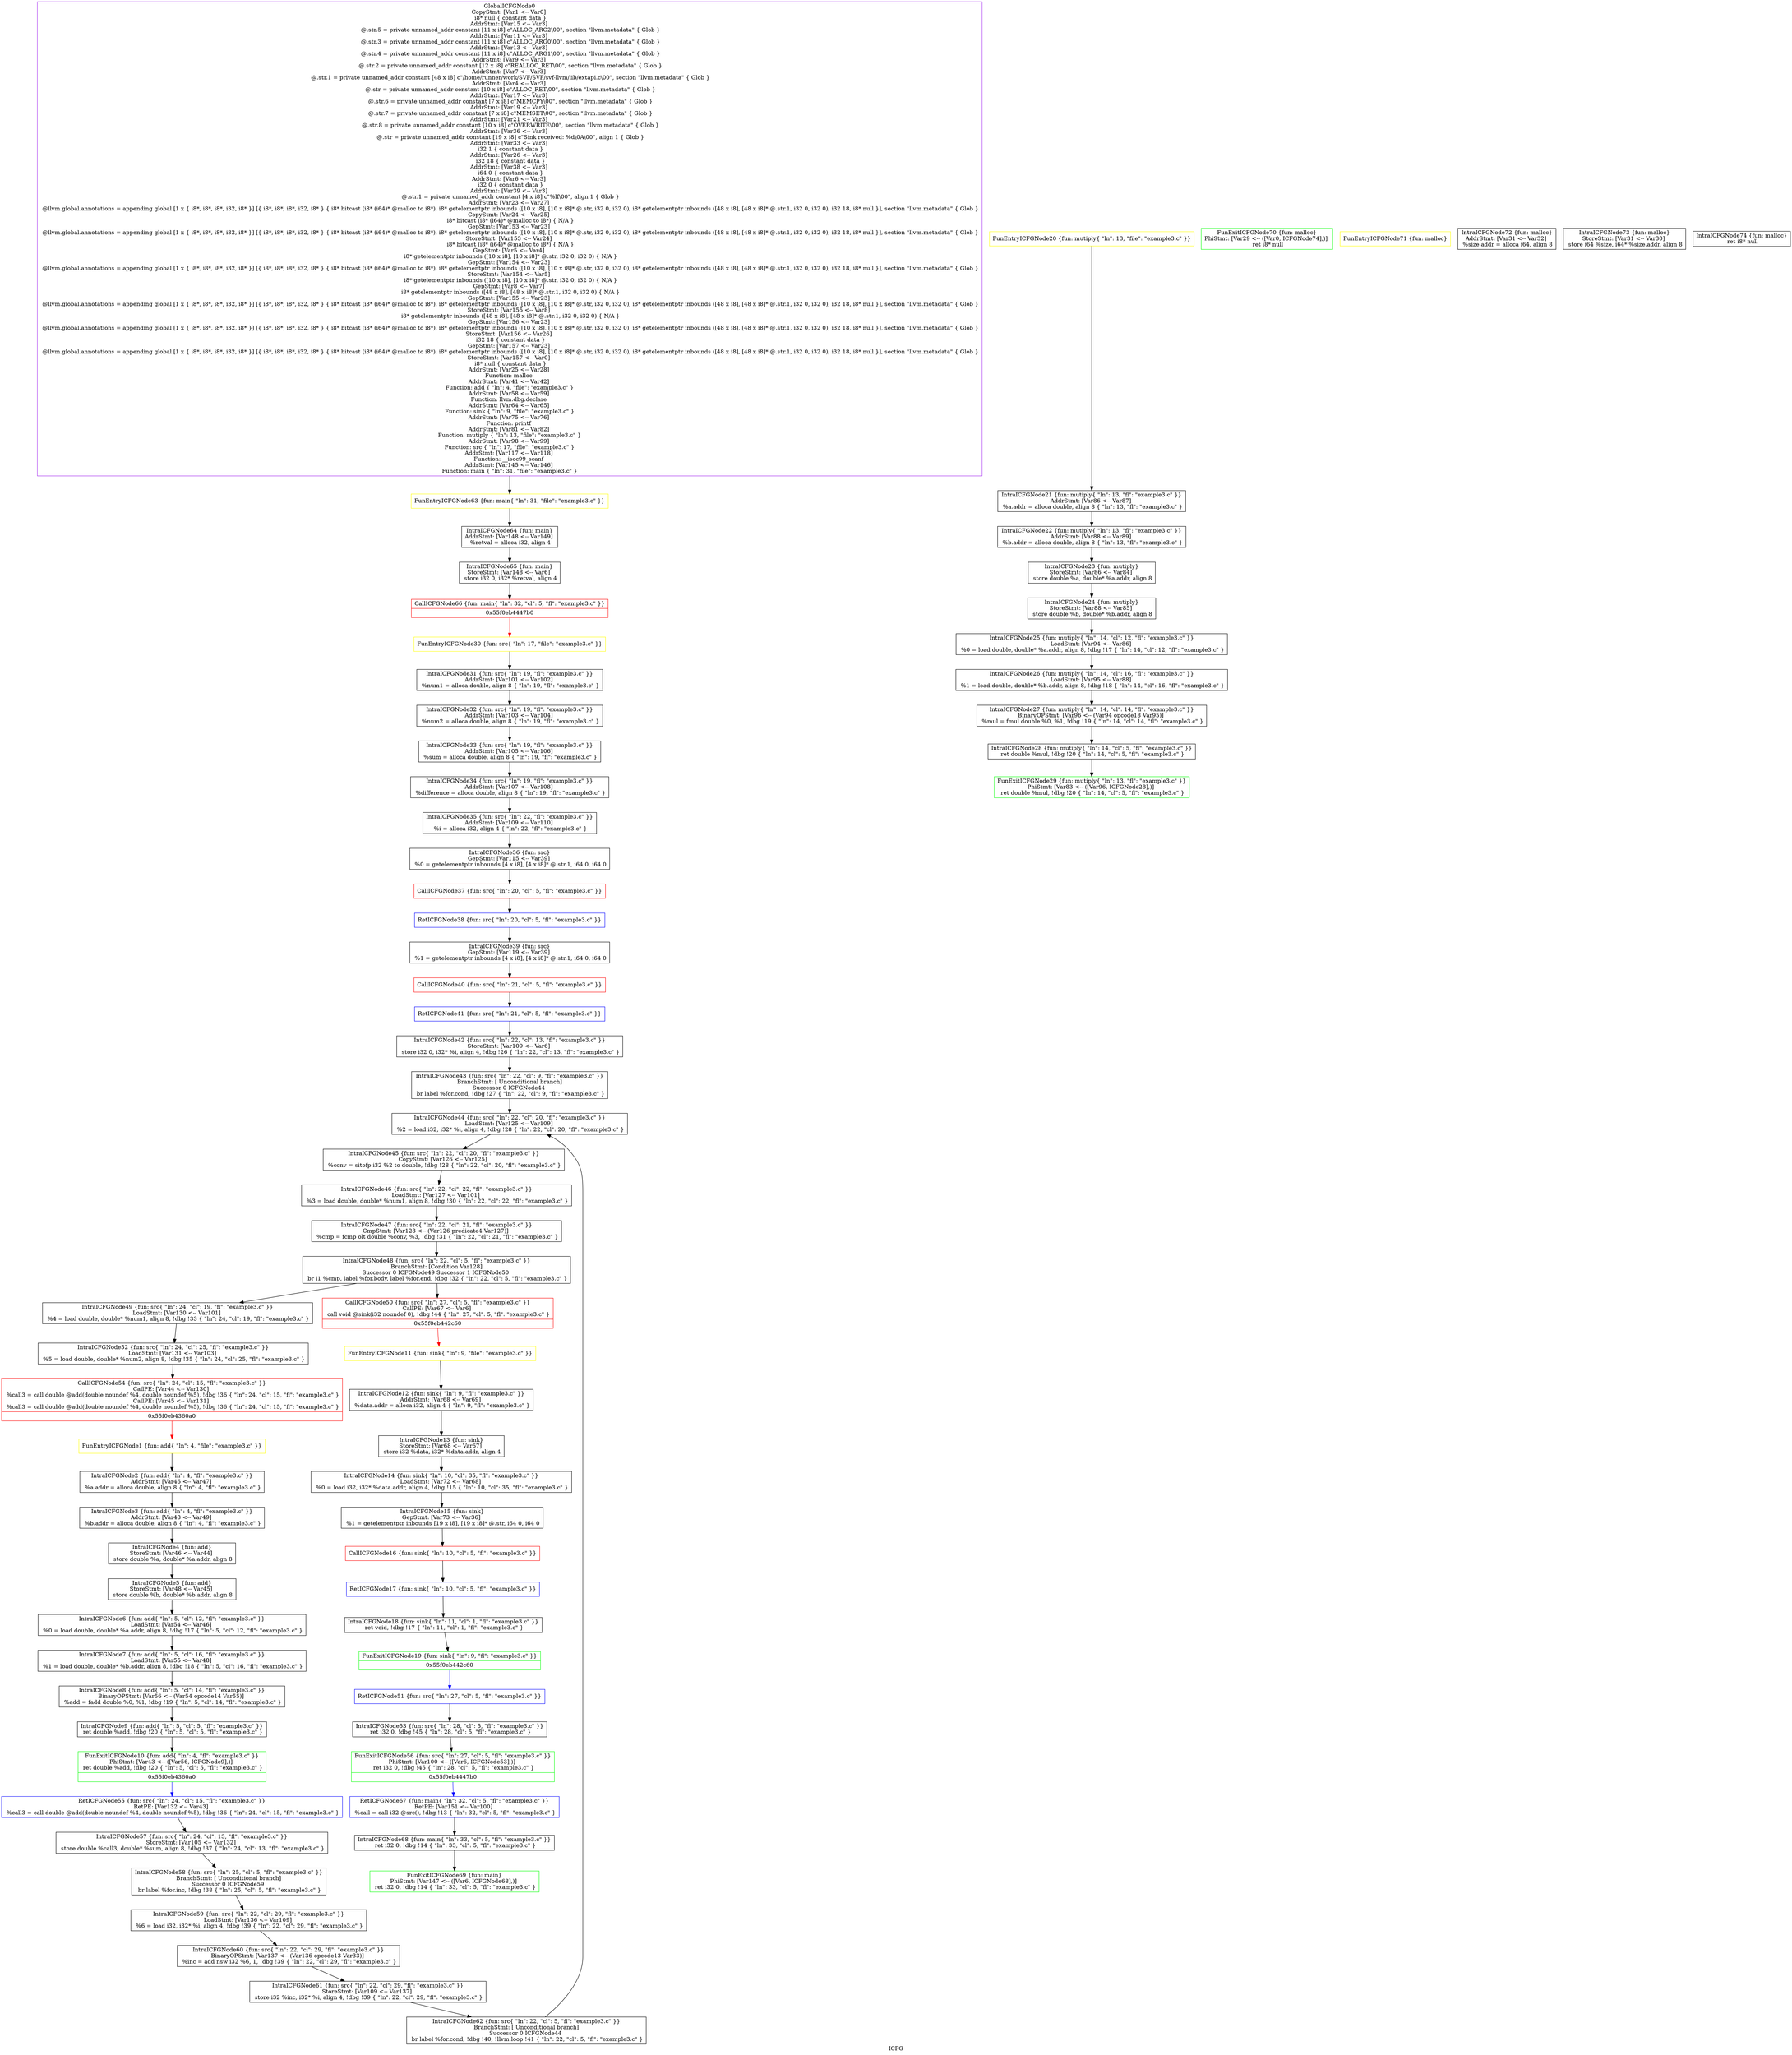digraph "ICFG" {
	label="ICFG";

	Node0x55f0eb464340 [shape=record,color=purple,label="{GlobalICFGNode0\nCopyStmt: [Var1 \<-- Var0]  \n i8* null \{ constant data \}\nAddrStmt: [Var15 \<-- Var3]  \n @.str.5 = private unnamed_addr constant [11 x i8] c\"ALLOC_ARG2\\00\", section \"llvm.metadata\" \{ Glob  \}\nAddrStmt: [Var11 \<-- Var3]  \n @.str.3 = private unnamed_addr constant [11 x i8] c\"ALLOC_ARG0\\00\", section \"llvm.metadata\" \{ Glob  \}\nAddrStmt: [Var13 \<-- Var3]  \n @.str.4 = private unnamed_addr constant [11 x i8] c\"ALLOC_ARG1\\00\", section \"llvm.metadata\" \{ Glob  \}\nAddrStmt: [Var9 \<-- Var3]  \n @.str.2 = private unnamed_addr constant [12 x i8] c\"REALLOC_RET\\00\", section \"llvm.metadata\" \{ Glob  \}\nAddrStmt: [Var7 \<-- Var3]  \n @.str.1 = private unnamed_addr constant [48 x i8] c\"/home/runner/work/SVF/SVF/svf-llvm/lib/extapi.c\\00\", section \"llvm.metadata\" \{ Glob  \}\nAddrStmt: [Var4 \<-- Var3]  \n @.str = private unnamed_addr constant [10 x i8] c\"ALLOC_RET\\00\", section \"llvm.metadata\" \{ Glob  \}\nAddrStmt: [Var17 \<-- Var3]  \n @.str.6 = private unnamed_addr constant [7 x i8] c\"MEMCPY\\00\", section \"llvm.metadata\" \{ Glob  \}\nAddrStmt: [Var19 \<-- Var3]  \n @.str.7 = private unnamed_addr constant [7 x i8] c\"MEMSET\\00\", section \"llvm.metadata\" \{ Glob  \}\nAddrStmt: [Var21 \<-- Var3]  \n @.str.8 = private unnamed_addr constant [10 x i8] c\"OVERWRITE\\00\", section \"llvm.metadata\" \{ Glob  \}\nAddrStmt: [Var36 \<-- Var3]  \n @.str = private unnamed_addr constant [19 x i8] c\"Sink received: %d\\0A\\00\", align 1 \{ Glob  \}\nAddrStmt: [Var33 \<-- Var3]  \n i32 1 \{ constant data \}\nAddrStmt: [Var26 \<-- Var3]  \n i32 18 \{ constant data \}\nAddrStmt: [Var38 \<-- Var3]  \n i64 0 \{ constant data \}\nAddrStmt: [Var6 \<-- Var3]  \n i32 0 \{ constant data \}\nAddrStmt: [Var39 \<-- Var3]  \n @.str.1 = private unnamed_addr constant [4 x i8] c\"%lf\\00\", align 1 \{ Glob  \}\nAddrStmt: [Var23 \<-- Var27]  \n @llvm.global.annotations = appending global [1 x \{ i8*, i8*, i8*, i32, i8* \}] [\{ i8*, i8*, i8*, i32, i8* \} \{ i8* bitcast (i8* (i64)* @malloc to i8*), i8* getelementptr inbounds ([10 x i8], [10 x i8]* @.str, i32 0, i32 0), i8* getelementptr inbounds ([48 x i8], [48 x i8]* @.str.1, i32 0, i32 0), i32 18, i8* null \}], section \"llvm.metadata\" \{ Glob  \}\nCopyStmt: [Var24 \<-- Var25]  \n i8* bitcast (i8* (i64)* @malloc to i8*) \{ N/A \}\nGepStmt: [Var153 \<-- Var23]  \n @llvm.global.annotations = appending global [1 x \{ i8*, i8*, i8*, i32, i8* \}] [\{ i8*, i8*, i8*, i32, i8* \} \{ i8* bitcast (i8* (i64)* @malloc to i8*), i8* getelementptr inbounds ([10 x i8], [10 x i8]* @.str, i32 0, i32 0), i8* getelementptr inbounds ([48 x i8], [48 x i8]* @.str.1, i32 0, i32 0), i32 18, i8* null \}], section \"llvm.metadata\" \{ Glob  \}\nStoreStmt: [Var153 \<-- Var24]  \n i8* bitcast (i8* (i64)* @malloc to i8*) \{ N/A \}\nGepStmt: [Var5 \<-- Var4]  \n i8* getelementptr inbounds ([10 x i8], [10 x i8]* @.str, i32 0, i32 0) \{ N/A \}\nGepStmt: [Var154 \<-- Var23]  \n @llvm.global.annotations = appending global [1 x \{ i8*, i8*, i8*, i32, i8* \}] [\{ i8*, i8*, i8*, i32, i8* \} \{ i8* bitcast (i8* (i64)* @malloc to i8*), i8* getelementptr inbounds ([10 x i8], [10 x i8]* @.str, i32 0, i32 0), i8* getelementptr inbounds ([48 x i8], [48 x i8]* @.str.1, i32 0, i32 0), i32 18, i8* null \}], section \"llvm.metadata\" \{ Glob  \}\nStoreStmt: [Var154 \<-- Var5]  \n i8* getelementptr inbounds ([10 x i8], [10 x i8]* @.str, i32 0, i32 0) \{ N/A \}\nGepStmt: [Var8 \<-- Var7]  \n i8* getelementptr inbounds ([48 x i8], [48 x i8]* @.str.1, i32 0, i32 0) \{ N/A \}\nGepStmt: [Var155 \<-- Var23]  \n @llvm.global.annotations = appending global [1 x \{ i8*, i8*, i8*, i32, i8* \}] [\{ i8*, i8*, i8*, i32, i8* \} \{ i8* bitcast (i8* (i64)* @malloc to i8*), i8* getelementptr inbounds ([10 x i8], [10 x i8]* @.str, i32 0, i32 0), i8* getelementptr inbounds ([48 x i8], [48 x i8]* @.str.1, i32 0, i32 0), i32 18, i8* null \}], section \"llvm.metadata\" \{ Glob  \}\nStoreStmt: [Var155 \<-- Var8]  \n i8* getelementptr inbounds ([48 x i8], [48 x i8]* @.str.1, i32 0, i32 0) \{ N/A \}\nGepStmt: [Var156 \<-- Var23]  \n @llvm.global.annotations = appending global [1 x \{ i8*, i8*, i8*, i32, i8* \}] [\{ i8*, i8*, i8*, i32, i8* \} \{ i8* bitcast (i8* (i64)* @malloc to i8*), i8* getelementptr inbounds ([10 x i8], [10 x i8]* @.str, i32 0, i32 0), i8* getelementptr inbounds ([48 x i8], [48 x i8]* @.str.1, i32 0, i32 0), i32 18, i8* null \}], section \"llvm.metadata\" \{ Glob  \}\nStoreStmt: [Var156 \<-- Var26]  \n i32 18 \{ constant data \}\nGepStmt: [Var157 \<-- Var23]  \n @llvm.global.annotations = appending global [1 x \{ i8*, i8*, i8*, i32, i8* \}] [\{ i8*, i8*, i8*, i32, i8* \} \{ i8* bitcast (i8* (i64)* @malloc to i8*), i8* getelementptr inbounds ([10 x i8], [10 x i8]* @.str, i32 0, i32 0), i8* getelementptr inbounds ([48 x i8], [48 x i8]* @.str.1, i32 0, i32 0), i32 18, i8* null \}], section \"llvm.metadata\" \{ Glob  \}\nStoreStmt: [Var157 \<-- Var0]  \n i8* null \{ constant data \}\nAddrStmt: [Var25 \<-- Var28]  \nFunction: malloc \nAddrStmt: [Var41 \<-- Var42]  \nFunction: add \{ \"ln\": 4, \"file\": \"example3.c\" \}\nAddrStmt: [Var58 \<-- Var59]  \nFunction: llvm.dbg.declare \nAddrStmt: [Var64 \<-- Var65]  \nFunction: sink \{ \"ln\": 9, \"file\": \"example3.c\" \}\nAddrStmt: [Var75 \<-- Var76]  \nFunction: printf \nAddrStmt: [Var81 \<-- Var82]  \nFunction: mutiply \{ \"ln\": 13, \"file\": \"example3.c\" \}\nAddrStmt: [Var98 \<-- Var99]  \nFunction: src \{ \"ln\": 17, \"file\": \"example3.c\" \}\nAddrStmt: [Var117 \<-- Var118]  \nFunction: __isoc99_scanf \nAddrStmt: [Var145 \<-- Var146]  \nFunction: main \{ \"ln\": 31, \"file\": \"example3.c\" \}}"];
	Node0x55f0eb464340 -> Node0x55f0eb4863e0[style=solid];
	Node0x55f0eb41c4f0 [shape=record,color=yellow,label="{FunEntryICFGNode1 \{fun: add\{ \"ln\": 4, \"file\": \"example3.c\" \}\}}"];
	Node0x55f0eb41c4f0 -> Node0x55f0eb463520[style=solid];
	Node0x55f0eb463520 [shape=record,color=black,label="{IntraICFGNode2 \{fun: add\{ \"ln\": 4, \"fl\": \"example3.c\" \}\}\nAddrStmt: [Var46 \<-- Var47]  \n   %a.addr = alloca double, align 8 \{ \"ln\": 4, \"fl\": \"example3.c\" \}}"];
	Node0x55f0eb463520 -> Node0x55f0eb463820[style=solid];
	Node0x55f0eb463820 [shape=record,color=black,label="{IntraICFGNode3 \{fun: add\{ \"ln\": 4, \"fl\": \"example3.c\" \}\}\nAddrStmt: [Var48 \<-- Var49]  \n   %b.addr = alloca double, align 8 \{ \"ln\": 4, \"fl\": \"example3.c\" \}}"];
	Node0x55f0eb463820 -> Node0x55f0eb463a00[style=solid];
	Node0x55f0eb463a00 [shape=record,color=black,label="{IntraICFGNode4 \{fun: add\}\nStoreStmt: [Var46 \<-- Var44]  \n   store double %a, double* %a.addr, align 8 }"];
	Node0x55f0eb463a00 -> Node0x55f0eb4644d0[style=solid];
	Node0x55f0eb4644d0 [shape=record,color=black,label="{IntraICFGNode5 \{fun: add\}\nStoreStmt: [Var48 \<-- Var45]  \n   store double %b, double* %b.addr, align 8 }"];
	Node0x55f0eb4644d0 -> Node0x55f0eb4646b0[style=solid];
	Node0x55f0eb4646b0 [shape=record,color=black,label="{IntraICFGNode6 \{fun: add\{ \"ln\": 5, \"cl\": 12, \"fl\": \"example3.c\" \}\}\nLoadStmt: [Var54 \<-- Var46]  \n   %0 = load double, double* %a.addr, align 8, !dbg !17 \{ \"ln\": 5, \"cl\": 12, \"fl\": \"example3.c\" \}}"];
	Node0x55f0eb4646b0 -> Node0x55f0eb464890[style=solid];
	Node0x55f0eb464890 [shape=record,color=black,label="{IntraICFGNode7 \{fun: add\{ \"ln\": 5, \"cl\": 16, \"fl\": \"example3.c\" \}\}\nLoadStmt: [Var55 \<-- Var48]  \n   %1 = load double, double* %b.addr, align 8, !dbg !18 \{ \"ln\": 5, \"cl\": 16, \"fl\": \"example3.c\" \}}"];
	Node0x55f0eb464890 -> Node0x55f0eb464a70[style=solid];
	Node0x55f0eb464a70 [shape=record,color=black,label="{IntraICFGNode8 \{fun: add\{ \"ln\": 5, \"cl\": 14, \"fl\": \"example3.c\" \}\}\nBinaryOPStmt: [Var56 \<-- (Var54 opcode14 Var55)]  \n   %add = fadd double %0, %1, !dbg !19 \{ \"ln\": 5, \"cl\": 14, \"fl\": \"example3.c\" \}}"];
	Node0x55f0eb464a70 -> Node0x55f0eb464cc0[style=solid];
	Node0x55f0eb464cc0 [shape=record,color=black,label="{IntraICFGNode9 \{fun: add\{ \"ln\": 5, \"cl\": 5, \"fl\": \"example3.c\" \}\}\n   ret double %add, !dbg !20 \{ \"ln\": 5, \"cl\": 5, \"fl\": \"example3.c\" \}}"];
	Node0x55f0eb464cc0 -> Node0x55f0eb464ea0[style=solid];
	Node0x55f0eb464ea0 [shape=record,color=green,label="{FunExitICFGNode10 \{fun: add\{ \"ln\": 4, \"fl\": \"example3.c\" \}\}\nPhiStmt: [Var43 \<-- ([Var56, ICFGNode9],)]  \n   ret double %add, !dbg !20 \{ \"ln\": 5, \"cl\": 5, \"fl\": \"example3.c\" \}|{<s0>0x55f0eb4360a0}}"];
	Node0x55f0eb464ea0:s0 -> Node0x55f0eb47cc30[style=solid,color=blue];
	Node0x55f0eb41b650 [shape=record,color=yellow,label="{FunEntryICFGNode11 \{fun: sink\{ \"ln\": 9, \"file\": \"example3.c\" \}\}}"];
	Node0x55f0eb41b650 -> Node0x55f0eb465160[style=solid];
	Node0x55f0eb465160 [shape=record,color=black,label="{IntraICFGNode12 \{fun: sink\{ \"ln\": 9, \"fl\": \"example3.c\" \}\}\nAddrStmt: [Var68 \<-- Var69]  \n   %data.addr = alloca i32, align 4 \{ \"ln\": 9, \"fl\": \"example3.c\" \}}"];
	Node0x55f0eb465160 -> Node0x55f0eb465340[style=solid];
	Node0x55f0eb465340 [shape=record,color=black,label="{IntraICFGNode13 \{fun: sink\}\nStoreStmt: [Var68 \<-- Var67]  \n   store i32 %data, i32* %data.addr, align 4 }"];
	Node0x55f0eb465340 -> Node0x55f0eb4825f0[style=solid];
	Node0x55f0eb4825f0 [shape=record,color=black,label="{IntraICFGNode14 \{fun: sink\{ \"ln\": 10, \"cl\": 35, \"fl\": \"example3.c\" \}\}\nLoadStmt: [Var72 \<-- Var68]  \n   %0 = load i32, i32* %data.addr, align 4, !dbg !15 \{ \"ln\": 10, \"cl\": 35, \"fl\": \"example3.c\" \}}"];
	Node0x55f0eb4825f0 -> Node0x55f0eb4827d0[style=solid];
	Node0x55f0eb4827d0 [shape=record,color=black,label="{IntraICFGNode15 \{fun: sink\}\nGepStmt: [Var73 \<-- Var36]  \n   %1 = getelementptr inbounds [19 x i8], [19 x i8]* @.str, i64 0, i64 0 }"];
	Node0x55f0eb4827d0 -> Node0x55f0eb443d60[style=solid];
	Node0x55f0eb443d60 [shape=record,color=red,label="{CallICFGNode16 \{fun: sink\{ \"ln\": 10, \"cl\": 5, \"fl\": \"example3.c\" \}\}}"];
	Node0x55f0eb443d60 -> Node0x55f0eb457070[style=solid];
	Node0x55f0eb457070 [shape=record,color=blue,label="{RetICFGNode17 \{fun: sink\{ \"ln\": 10, \"cl\": 5, \"fl\": \"example3.c\" \}\}}"];
	Node0x55f0eb457070 -> Node0x55f0eb448be0[style=solid];
	Node0x55f0eb448be0 [shape=record,color=black,label="{IntraICFGNode18 \{fun: sink\{ \"ln\": 11, \"cl\": 1, \"fl\": \"example3.c\" \}\}\n   ret void, !dbg !17 \{ \"ln\": 11, \"cl\": 1, \"fl\": \"example3.c\" \}}"];
	Node0x55f0eb448be0 -> Node0x55f0eb448dc0[style=solid];
	Node0x55f0eb448dc0 [shape=record,color=green,label="{FunExitICFGNode19 \{fun: sink\{ \"ln\": 9, \"fl\": \"example3.c\" \}\}|{<s0>0x55f0eb442c60}}"];
	Node0x55f0eb448dc0:s0 -> Node0x55f0eb4365c0[style=solid,color=blue];
	Node0x55f0eb451e50 [shape=record,color=yellow,label="{FunEntryICFGNode20 \{fun: mutiply\{ \"ln\": 13, \"file\": \"example3.c\" \}\}}"];
	Node0x55f0eb451e50 -> Node0x55f0eb449010[style=solid];
	Node0x55f0eb449010 [shape=record,color=black,label="{IntraICFGNode21 \{fun: mutiply\{ \"ln\": 13, \"fl\": \"example3.c\" \}\}\nAddrStmt: [Var86 \<-- Var87]  \n   %a.addr = alloca double, align 8 \{ \"ln\": 13, \"fl\": \"example3.c\" \}}"];
	Node0x55f0eb449010 -> Node0x55f0eb4491f0[style=solid];
	Node0x55f0eb4491f0 [shape=record,color=black,label="{IntraICFGNode22 \{fun: mutiply\{ \"ln\": 13, \"fl\": \"example3.c\" \}\}\nAddrStmt: [Var88 \<-- Var89]  \n   %b.addr = alloca double, align 8 \{ \"ln\": 13, \"fl\": \"example3.c\" \}}"];
	Node0x55f0eb4491f0 -> Node0x55f0eb46fa80[style=solid];
	Node0x55f0eb46fa80 [shape=record,color=black,label="{IntraICFGNode23 \{fun: mutiply\}\nStoreStmt: [Var86 \<-- Var84]  \n   store double %a, double* %a.addr, align 8 }"];
	Node0x55f0eb46fa80 -> Node0x55f0eb46fc60[style=solid];
	Node0x55f0eb46fc60 [shape=record,color=black,label="{IntraICFGNode24 \{fun: mutiply\}\nStoreStmt: [Var88 \<-- Var85]  \n   store double %b, double* %b.addr, align 8 }"];
	Node0x55f0eb46fc60 -> Node0x55f0eb46fe40[style=solid];
	Node0x55f0eb46fe40 [shape=record,color=black,label="{IntraICFGNode25 \{fun: mutiply\{ \"ln\": 14, \"cl\": 12, \"fl\": \"example3.c\" \}\}\nLoadStmt: [Var94 \<-- Var86]  \n   %0 = load double, double* %a.addr, align 8, !dbg !17 \{ \"ln\": 14, \"cl\": 12, \"fl\": \"example3.c\" \}}"];
	Node0x55f0eb46fe40 -> Node0x55f0eb470020[style=solid];
	Node0x55f0eb470020 [shape=record,color=black,label="{IntraICFGNode26 \{fun: mutiply\{ \"ln\": 14, \"cl\": 16, \"fl\": \"example3.c\" \}\}\nLoadStmt: [Var95 \<-- Var88]  \n   %1 = load double, double* %b.addr, align 8, !dbg !18 \{ \"ln\": 14, \"cl\": 16, \"fl\": \"example3.c\" \}}"];
	Node0x55f0eb470020 -> Node0x55f0eb470200[style=solid];
	Node0x55f0eb470200 [shape=record,color=black,label="{IntraICFGNode27 \{fun: mutiply\{ \"ln\": 14, \"cl\": 14, \"fl\": \"example3.c\" \}\}\nBinaryOPStmt: [Var96 \<-- (Var94 opcode18 Var95)]  \n   %mul = fmul double %0, %1, !dbg !19 \{ \"ln\": 14, \"cl\": 14, \"fl\": \"example3.c\" \}}"];
	Node0x55f0eb470200 -> Node0x55f0eb47d630[style=solid];
	Node0x55f0eb47d630 [shape=record,color=black,label="{IntraICFGNode28 \{fun: mutiply\{ \"ln\": 14, \"cl\": 5, \"fl\": \"example3.c\" \}\}\n   ret double %mul, !dbg !20 \{ \"ln\": 14, \"cl\": 5, \"fl\": \"example3.c\" \}}"];
	Node0x55f0eb47d630 -> Node0x55f0eb47d810[style=solid];
	Node0x55f0eb47d810 [shape=record,color=green,label="{FunExitICFGNode29 \{fun: mutiply\{ \"ln\": 13, \"fl\": \"example3.c\" \}\}\nPhiStmt: [Var83 \<-- ([Var96, ICFGNode28],)]  \n   ret double %mul, !dbg !20 \{ \"ln\": 14, \"cl\": 5, \"fl\": \"example3.c\" \}}"];
	Node0x55f0eb41ca50 [shape=record,color=yellow,label="{FunEntryICFGNode30 \{fun: src\{ \"ln\": 17, \"file\": \"example3.c\" \}\}}"];
	Node0x55f0eb41ca50 -> Node0x55f0eb47da60[style=solid];
	Node0x55f0eb47da60 [shape=record,color=black,label="{IntraICFGNode31 \{fun: src\{ \"ln\": 19, \"fl\": \"example3.c\" \}\}\nAddrStmt: [Var101 \<-- Var102]  \n   %num1 = alloca double, align 8 \{ \"ln\": 19, \"fl\": \"example3.c\" \}}"];
	Node0x55f0eb47da60 -> Node0x55f0eb47dc40[style=solid];
	Node0x55f0eb47dc40 [shape=record,color=black,label="{IntraICFGNode32 \{fun: src\{ \"ln\": 19, \"fl\": \"example3.c\" \}\}\nAddrStmt: [Var103 \<-- Var104]  \n   %num2 = alloca double, align 8 \{ \"ln\": 19, \"fl\": \"example3.c\" \}}"];
	Node0x55f0eb47dc40 -> Node0x55f0eb4981a0[style=solid];
	Node0x55f0eb4981a0 [shape=record,color=black,label="{IntraICFGNode33 \{fun: src\{ \"ln\": 19, \"fl\": \"example3.c\" \}\}\nAddrStmt: [Var105 \<-- Var106]  \n   %sum = alloca double, align 8 \{ \"ln\": 19, \"fl\": \"example3.c\" \}}"];
	Node0x55f0eb4981a0 -> Node0x55f0eb498350[style=solid];
	Node0x55f0eb498350 [shape=record,color=black,label="{IntraICFGNode34 \{fun: src\{ \"ln\": 19, \"fl\": \"example3.c\" \}\}\nAddrStmt: [Var107 \<-- Var108]  \n   %difference = alloca double, align 8 \{ \"ln\": 19, \"fl\": \"example3.c\" \}}"];
	Node0x55f0eb498350 -> Node0x55f0eb498530[style=solid];
	Node0x55f0eb498530 [shape=record,color=black,label="{IntraICFGNode35 \{fun: src\{ \"ln\": 22, \"fl\": \"example3.c\" \}\}\nAddrStmt: [Var109 \<-- Var110]  \n   %i = alloca i32, align 4 \{ \"ln\": 22, \"fl\": \"example3.c\" \}}"];
	Node0x55f0eb498530 -> Node0x55f0eb498710[style=solid];
	Node0x55f0eb498710 [shape=record,color=black,label="{IntraICFGNode36 \{fun: src\}\nGepStmt: [Var115 \<-- Var39]  \n   %0 = getelementptr inbounds [4 x i8], [4 x i8]* @.str.1, i64 0, i64 0 }"];
	Node0x55f0eb498710 -> Node0x55f0eb4450a0[style=solid];
	Node0x55f0eb4450a0 [shape=record,color=red,label="{CallICFGNode37 \{fun: src\{ \"ln\": 20, \"cl\": 5, \"fl\": \"example3.c\" \}\}}"];
	Node0x55f0eb4450a0 -> Node0x55f0eb41f430[style=solid];
	Node0x55f0eb41f430 [shape=record,color=blue,label="{RetICFGNode38 \{fun: src\{ \"ln\": 20, \"cl\": 5, \"fl\": \"example3.c\" \}\}}"];
	Node0x55f0eb41f430 -> Node0x55f0eb483db0[style=solid];
	Node0x55f0eb483db0 [shape=record,color=black,label="{IntraICFGNode39 \{fun: src\}\nGepStmt: [Var119 \<-- Var39]  \n   %1 = getelementptr inbounds [4 x i8], [4 x i8]* @.str.1, i64 0, i64 0 }"];
	Node0x55f0eb483db0 -> Node0x55f0eb41ddc0[style=solid];
	Node0x55f0eb41ddc0 [shape=record,color=red,label="{CallICFGNode40 \{fun: src\{ \"ln\": 21, \"cl\": 5, \"fl\": \"example3.c\" \}\}}"];
	Node0x55f0eb41ddc0 -> Node0x55f0eb42efc0[style=solid];
	Node0x55f0eb42efc0 [shape=record,color=blue,label="{RetICFGNode41 \{fun: src\{ \"ln\": 21, \"cl\": 5, \"fl\": \"example3.c\" \}\}}"];
	Node0x55f0eb42efc0 -> Node0x55f0eb4841b0[style=solid];
	Node0x55f0eb4841b0 [shape=record,color=black,label="{IntraICFGNode42 \{fun: src\{ \"ln\": 22, \"cl\": 13, \"fl\": \"example3.c\" \}\}\nStoreStmt: [Var109 \<-- Var6]  \n   store i32 0, i32* %i, align 4, !dbg !26 \{ \"ln\": 22, \"cl\": 13, \"fl\": \"example3.c\" \}}"];
	Node0x55f0eb4841b0 -> Node0x55f0eb484390[style=solid];
	Node0x55f0eb484390 [shape=record,color=black,label="{IntraICFGNode43 \{fun: src\{ \"ln\": 22, \"cl\": 9, \"fl\": \"example3.c\" \}\}\nBranchStmt: [ Unconditional branch]\nSuccessor 0 ICFGNode44   \n   br label %for.cond, !dbg !27 \{ \"ln\": 22, \"cl\": 9, \"fl\": \"example3.c\" \}}"];
	Node0x55f0eb484390 -> Node0x55f0eb44d1f0[style=solid];
	Node0x55f0eb44d1f0 [shape=record,color=black,label="{IntraICFGNode44 \{fun: src\{ \"ln\": 22, \"cl\": 20, \"fl\": \"example3.c\" \}\}\nLoadStmt: [Var125 \<-- Var109]  \n   %2 = load i32, i32* %i, align 4, !dbg !28 \{ \"ln\": 22, \"cl\": 20, \"fl\": \"example3.c\" \}}"];
	Node0x55f0eb44d1f0 -> Node0x55f0eb44d3d0[style=solid];
	Node0x55f0eb44d3d0 [shape=record,color=black,label="{IntraICFGNode45 \{fun: src\{ \"ln\": 22, \"cl\": 20, \"fl\": \"example3.c\" \}\}\nCopyStmt: [Var126 \<-- Var125]  \n   %conv = sitofp i32 %2 to double, !dbg !28 \{ \"ln\": 22, \"cl\": 20, \"fl\": \"example3.c\" \}}"];
	Node0x55f0eb44d3d0 -> Node0x55f0eb44d5d0[style=solid];
	Node0x55f0eb44d5d0 [shape=record,color=black,label="{IntraICFGNode46 \{fun: src\{ \"ln\": 22, \"cl\": 22, \"fl\": \"example3.c\" \}\}\nLoadStmt: [Var127 \<-- Var101]  \n   %3 = load double, double* %num1, align 8, !dbg !30 \{ \"ln\": 22, \"cl\": 22, \"fl\": \"example3.c\" \}}"];
	Node0x55f0eb44d5d0 -> Node0x55f0eb44d7d0[style=solid];
	Node0x55f0eb44d7d0 [shape=record,color=black,label="{IntraICFGNode47 \{fun: src\{ \"ln\": 22, \"cl\": 21, \"fl\": \"example3.c\" \}\}\nCmpStmt: [Var128 \<-- (Var126 predicate4 Var127)]  \n   %cmp = fcmp olt double %conv, %3, !dbg !31 \{ \"ln\": 22, \"cl\": 21, \"fl\": \"example3.c\" \}}"];
	Node0x55f0eb44d7d0 -> Node0x55f0eb44d9d0[style=solid];
	Node0x55f0eb44d9d0 [shape=record,color=black,label="{IntraICFGNode48 \{fun: src\{ \"ln\": 22, \"cl\": 5, \"fl\": \"example3.c\" \}\}\nBranchStmt: [Condition Var128]\nSuccessor 0 ICFGNode49   Successor 1 ICFGNode50   \n   br i1 %cmp, label %for.body, label %for.end, !dbg !32 \{ \"ln\": 22, \"cl\": 5, \"fl\": \"example3.c\" \}}"];
	Node0x55f0eb44d9d0 -> Node0x55f0eb4362b0[style=solid];
	Node0x55f0eb44d9d0 -> Node0x55f0eb436460[style=solid];
	Node0x55f0eb4362b0 [shape=record,color=black,label="{IntraICFGNode49 \{fun: src\{ \"ln\": 24, \"cl\": 19, \"fl\": \"example3.c\" \}\}\nLoadStmt: [Var130 \<-- Var101]  \n   %4 = load double, double* %num1, align 8, !dbg !33 \{ \"ln\": 24, \"cl\": 19, \"fl\": \"example3.c\" \}}"];
	Node0x55f0eb4362b0 -> Node0x55f0eb4368f0[style=solid];
	Node0x55f0eb436460 [shape=record,color=red,label="{CallICFGNode50 \{fun: src\{ \"ln\": 27, \"cl\": 5, \"fl\": \"example3.c\" \}\}\nCallPE: [Var67 \<-- Var6]  \n   call void @sink(i32 noundef 0), !dbg !44 \{ \"ln\": 27, \"cl\": 5, \"fl\": \"example3.c\" \}|{<s0>0x55f0eb442c60}}"];
	Node0x55f0eb436460:s0 -> Node0x55f0eb41b650[style=solid,color=red];
	Node0x55f0eb4365c0 [shape=record,color=blue,label="{RetICFGNode51 \{fun: src\{ \"ln\": 27, \"cl\": 5, \"fl\": \"example3.c\" \}\}}"];
	Node0x55f0eb4365c0 -> Node0x55f0eb436ac0[style=solid];
	Node0x55f0eb4368f0 [shape=record,color=black,label="{IntraICFGNode52 \{fun: src\{ \"ln\": 24, \"cl\": 25, \"fl\": \"example3.c\" \}\}\nLoadStmt: [Var131 \<-- Var103]  \n   %5 = load double, double* %num2, align 8, !dbg !35 \{ \"ln\": 24, \"cl\": 25, \"fl\": \"example3.c\" \}}"];
	Node0x55f0eb4368f0 -> Node0x55f0eb47cad0[style=solid];
	Node0x55f0eb436ac0 [shape=record,color=black,label="{IntraICFGNode53 \{fun: src\{ \"ln\": 28, \"cl\": 5, \"fl\": \"example3.c\" \}\}\n   ret i32 0, !dbg !45 \{ \"ln\": 28, \"cl\": 5, \"fl\": \"example3.c\" \}}"];
	Node0x55f0eb436ac0 -> Node0x55f0eb47cf20[style=solid];
	Node0x55f0eb47cad0 [shape=record,color=red,label="{CallICFGNode54 \{fun: src\{ \"ln\": 24, \"cl\": 15, \"fl\": \"example3.c\" \}\}\nCallPE: [Var44 \<-- Var130]  \n   %call3 = call double @add(double noundef %4, double noundef %5), !dbg !36 \{ \"ln\": 24, \"cl\": 15, \"fl\": \"example3.c\" \}\nCallPE: [Var45 \<-- Var131]  \n   %call3 = call double @add(double noundef %4, double noundef %5), !dbg !36 \{ \"ln\": 24, \"cl\": 15, \"fl\": \"example3.c\" \}|{<s0>0x55f0eb4360a0}}"];
	Node0x55f0eb47cad0:s0 -> Node0x55f0eb41c4f0[style=solid,color=red];
	Node0x55f0eb47cc30 [shape=record,color=blue,label="{RetICFGNode55 \{fun: src\{ \"ln\": 24, \"cl\": 15, \"fl\": \"example3.c\" \}\}\nRetPE: [Var132 \<-- Var43]  \n   %call3 = call double @add(double noundef %4, double noundef %5), !dbg !36 \{ \"ln\": 24, \"cl\": 15, \"fl\": \"example3.c\" \}}"];
	Node0x55f0eb47cc30 -> Node0x55f0eb47d100[style=solid];
	Node0x55f0eb47cf20 [shape=record,color=green,label="{FunExitICFGNode56 \{fun: src\{ \"ln\": 27, \"cl\": 5, \"fl\": \"example3.c\" \}\}\nPhiStmt: [Var100 \<-- ([Var6, ICFGNode53],)]  \n   ret i32 0, !dbg !45 \{ \"ln\": 28, \"cl\": 5, \"fl\": \"example3.c\" \}|{<s0>0x55f0eb4447b0}}"];
	Node0x55f0eb47cf20:s0 -> Node0x55f0eb454900[style=solid,color=blue];
	Node0x55f0eb47d100 [shape=record,color=black,label="{IntraICFGNode57 \{fun: src\{ \"ln\": 24, \"cl\": 13, \"fl\": \"example3.c\" \}\}\nStoreStmt: [Var105 \<-- Var132]  \n   store double %call3, double* %sum, align 8, !dbg !37 \{ \"ln\": 24, \"cl\": 13, \"fl\": \"example3.c\" \}}"];
	Node0x55f0eb47d100 -> Node0x55f0eb47d300[style=solid];
	Node0x55f0eb47d300 [shape=record,color=black,label="{IntraICFGNode58 \{fun: src\{ \"ln\": 25, \"cl\": 5, \"fl\": \"example3.c\" \}\}\nBranchStmt: [ Unconditional branch]\nSuccessor 0 ICFGNode59   \n   br label %for.inc, !dbg !38 \{ \"ln\": 25, \"cl\": 5, \"fl\": \"example3.c\" \}}"];
	Node0x55f0eb47d300 -> Node0x55f0eb485b20[style=solid];
	Node0x55f0eb485b20 [shape=record,color=black,label="{IntraICFGNode59 \{fun: src\{ \"ln\": 22, \"cl\": 29, \"fl\": \"example3.c\" \}\}\nLoadStmt: [Var136 \<-- Var109]  \n   %6 = load i32, i32* %i, align 4, !dbg !39 \{ \"ln\": 22, \"cl\": 29, \"fl\": \"example3.c\" \}}"];
	Node0x55f0eb485b20 -> Node0x55f0eb485d20[style=solid];
	Node0x55f0eb485d20 [shape=record,color=black,label="{IntraICFGNode60 \{fun: src\{ \"ln\": 22, \"cl\": 29, \"fl\": \"example3.c\" \}\}\nBinaryOPStmt: [Var137 \<-- (Var136 opcode13 Var33)]  \n   %inc = add nsw i32 %6, 1, !dbg !39 \{ \"ln\": 22, \"cl\": 29, \"fl\": \"example3.c\" \}}"];
	Node0x55f0eb485d20 -> Node0x55f0eb485f20[style=solid];
	Node0x55f0eb485f20 [shape=record,color=black,label="{IntraICFGNode61 \{fun: src\{ \"ln\": 22, \"cl\": 29, \"fl\": \"example3.c\" \}\}\nStoreStmt: [Var109 \<-- Var137]  \n   store i32 %inc, i32* %i, align 4, !dbg !39 \{ \"ln\": 22, \"cl\": 29, \"fl\": \"example3.c\" \}}"];
	Node0x55f0eb485f20 -> Node0x55f0eb486120[style=solid];
	Node0x55f0eb486120 [shape=record,color=black,label="{IntraICFGNode62 \{fun: src\{ \"ln\": 22, \"cl\": 5, \"fl\": \"example3.c\" \}\}\nBranchStmt: [ Unconditional branch]\nSuccessor 0 ICFGNode44   \n   br label %for.cond, !dbg !40, !llvm.loop !41 \{ \"ln\": 22, \"cl\": 5, \"fl\": \"example3.c\" \}}"];
	Node0x55f0eb486120 -> Node0x55f0eb44d1f0[style=solid];
	Node0x55f0eb4863e0 [shape=record,color=yellow,label="{FunEntryICFGNode63 \{fun: main\{ \"ln\": 31, \"file\": \"example3.c\" \}\}}"];
	Node0x55f0eb4863e0 -> Node0x55f0eb4544d0[style=solid];
	Node0x55f0eb4544d0 [shape=record,color=black,label="{IntraICFGNode64 \{fun: main\}\nAddrStmt: [Var148 \<-- Var149]  \n   %retval = alloca i32, align 4 }"];
	Node0x55f0eb4544d0 -> Node0x55f0eb4546b0[style=solid];
	Node0x55f0eb4546b0 [shape=record,color=black,label="{IntraICFGNode65 \{fun: main\}\nStoreStmt: [Var148 \<-- Var6]  \n   store i32 0, i32* %retval, align 4 }"];
	Node0x55f0eb4546b0 -> Node0x55f0eb443fb0[style=solid];
	Node0x55f0eb443fb0 [shape=record,color=red,label="{CallICFGNode66 \{fun: main\{ \"ln\": 32, \"cl\": 5, \"fl\": \"example3.c\" \}\}|{<s0>0x55f0eb4447b0}}"];
	Node0x55f0eb443fb0:s0 -> Node0x55f0eb41ca50[style=solid,color=red];
	Node0x55f0eb454900 [shape=record,color=blue,label="{RetICFGNode67 \{fun: main\{ \"ln\": 32, \"cl\": 5, \"fl\": \"example3.c\" \}\}\nRetPE: [Var151 \<-- Var100]  \n   %call = call i32 @src(), !dbg !13 \{ \"ln\": 32, \"cl\": 5, \"fl\": \"example3.c\" \}}"];
	Node0x55f0eb454900 -> Node0x55f0eb454bf0[style=solid];
	Node0x55f0eb454bf0 [shape=record,color=black,label="{IntraICFGNode68 \{fun: main\{ \"ln\": 33, \"cl\": 5, \"fl\": \"example3.c\" \}\}\n   ret i32 0, !dbg !14 \{ \"ln\": 33, \"cl\": 5, \"fl\": \"example3.c\" \}}"];
	Node0x55f0eb454bf0 -> Node0x55f0eb454dd0[style=solid];
	Node0x55f0eb454dd0 [shape=record,color=green,label="{FunExitICFGNode69 \{fun: main\}\nPhiStmt: [Var147 \<-- ([Var6, ICFGNode68],)]  \n   ret i32 0, !dbg !14 \{ \"ln\": 33, \"cl\": 5, \"fl\": \"example3.c\" \}}"];
	Node0x55f0eb465bb0 [shape=record,color=green,label="{FunExitICFGNode70 \{fun: malloc\}\nPhiStmt: [Var29 \<-- ([Var0, ICFGNode74],)]  \n   ret i8* null }"];
	Node0x55f0eb465d90 [shape=record,color=yellow,label="{FunEntryICFGNode71 \{fun: malloc\}}"];
	Node0x55f0eb466360 [shape=record,color=black,label="{IntraICFGNode72 \{fun: malloc\}\nAddrStmt: [Var31 \<-- Var32]  \n   %size.addr = alloca i64, align 8 }"];
	Node0x55f0eb466580 [shape=record,color=black,label="{IntraICFGNode73 \{fun: malloc\}\nStoreStmt: [Var31 \<-- Var30]  \n   store i64 %size, i64* %size.addr, align 8 }"];
	Node0x55f0eb466a60 [shape=record,color=black,label="{IntraICFGNode74 \{fun: malloc\}\n   ret i8* null }"];
}
